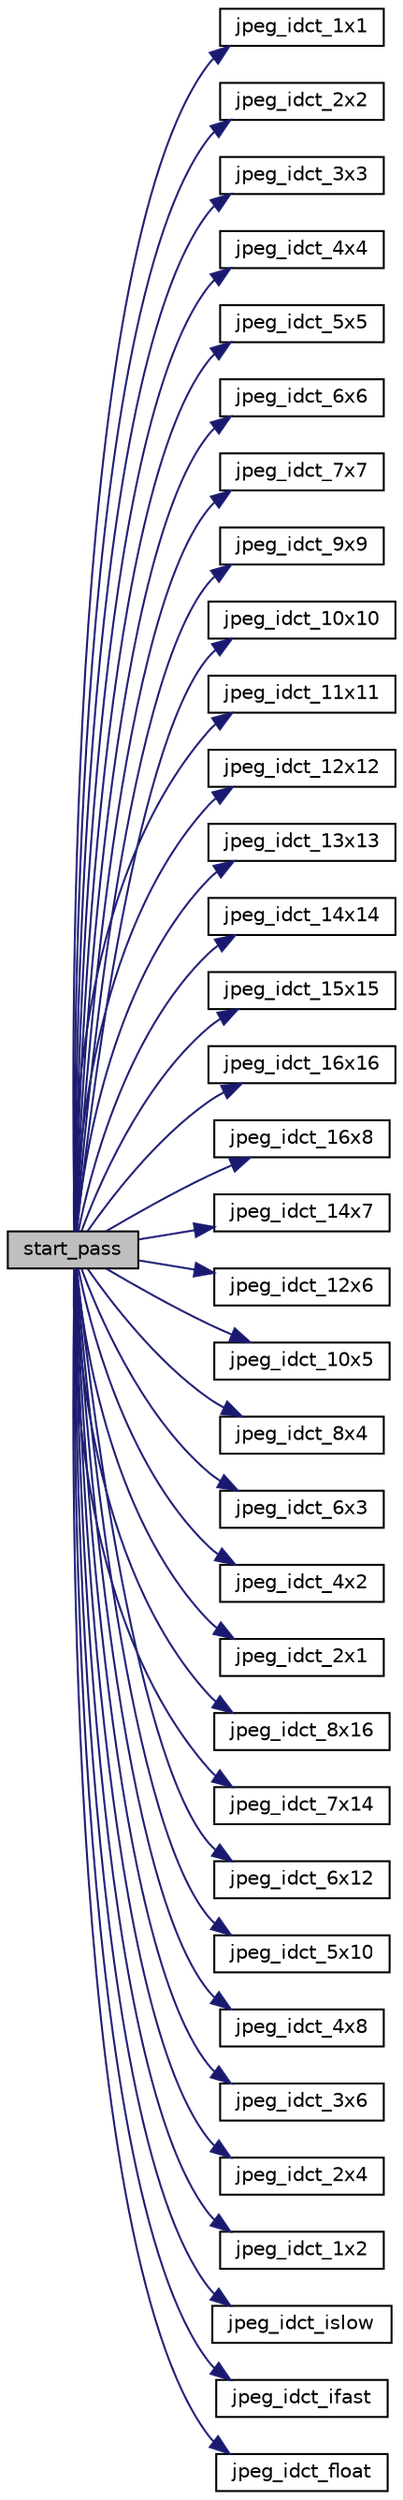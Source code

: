 digraph "start_pass"
{
 // LATEX_PDF_SIZE
  bgcolor="transparent";
  edge [fontname="Helvetica",fontsize="10",labelfontname="Helvetica",labelfontsize="10"];
  node [fontname="Helvetica",fontsize="10",shape=record];
  rankdir="LR";
  Node39 [label="start_pass",height=0.2,width=0.4,color="black", fillcolor="grey75", style="filled", fontcolor="black",tooltip=" "];
  Node39 -> Node40 [color="midnightblue",fontsize="10",style="solid",fontname="Helvetica"];
  Node40 [label="jpeg_idct_1x1",height=0.2,width=0.4,color="black",URL="$jidctint_8c.html#af9a63c07412baa2e94f4d39166ef6e3a",tooltip=" "];
  Node39 -> Node41 [color="midnightblue",fontsize="10",style="solid",fontname="Helvetica"];
  Node41 [label="jpeg_idct_2x2",height=0.2,width=0.4,color="black",URL="$jidctint_8c.html#a5b1d86f9a273e76c234cf68d21c1dc3d",tooltip=" "];
  Node39 -> Node42 [color="midnightblue",fontsize="10",style="solid",fontname="Helvetica"];
  Node42 [label="jpeg_idct_3x3",height=0.2,width=0.4,color="black",URL="$jidctint_8c.html#adef0e9f7803636f44d683fbe4e243a78",tooltip=" "];
  Node39 -> Node43 [color="midnightblue",fontsize="10",style="solid",fontname="Helvetica"];
  Node43 [label="jpeg_idct_4x4",height=0.2,width=0.4,color="black",URL="$jidctint_8c.html#a8fa3fcc5db2609416230cde10a9423d3",tooltip=" "];
  Node39 -> Node44 [color="midnightblue",fontsize="10",style="solid",fontname="Helvetica"];
  Node44 [label="jpeg_idct_5x5",height=0.2,width=0.4,color="black",URL="$jidctint_8c.html#a5c4727fe6b90a5d1ab047dc2d339fd59",tooltip=" "];
  Node39 -> Node45 [color="midnightblue",fontsize="10",style="solid",fontname="Helvetica"];
  Node45 [label="jpeg_idct_6x6",height=0.2,width=0.4,color="black",URL="$jidctint_8c.html#a7cd697c58de0b29bd830a1ae44ddacbb",tooltip=" "];
  Node39 -> Node46 [color="midnightblue",fontsize="10",style="solid",fontname="Helvetica"];
  Node46 [label="jpeg_idct_7x7",height=0.2,width=0.4,color="black",URL="$jidctint_8c.html#a09595563f29f5a7b4000521b53b3eb54",tooltip=" "];
  Node39 -> Node47 [color="midnightblue",fontsize="10",style="solid",fontname="Helvetica"];
  Node47 [label="jpeg_idct_9x9",height=0.2,width=0.4,color="black",URL="$jidctint_8c.html#a7b14bfe71bdee9e6451dd59375d2d0ca",tooltip=" "];
  Node39 -> Node48 [color="midnightblue",fontsize="10",style="solid",fontname="Helvetica"];
  Node48 [label="jpeg_idct_10x10",height=0.2,width=0.4,color="black",URL="$jidctint_8c.html#a960c8c676a4973b83d00cd920ae7882b",tooltip=" "];
  Node39 -> Node49 [color="midnightblue",fontsize="10",style="solid",fontname="Helvetica"];
  Node49 [label="jpeg_idct_11x11",height=0.2,width=0.4,color="black",URL="$jidctint_8c.html#a6da1348e92f995dfd23ca95c8ebc3178",tooltip=" "];
  Node39 -> Node50 [color="midnightblue",fontsize="10",style="solid",fontname="Helvetica"];
  Node50 [label="jpeg_idct_12x12",height=0.2,width=0.4,color="black",URL="$jidctint_8c.html#ac41005594866cfe25de4fb444de5e3b9",tooltip=" "];
  Node39 -> Node51 [color="midnightblue",fontsize="10",style="solid",fontname="Helvetica"];
  Node51 [label="jpeg_idct_13x13",height=0.2,width=0.4,color="black",URL="$jidctint_8c.html#af095e803e9b67e9d63d2d74f3388bcaa",tooltip=" "];
  Node39 -> Node52 [color="midnightblue",fontsize="10",style="solid",fontname="Helvetica"];
  Node52 [label="jpeg_idct_14x14",height=0.2,width=0.4,color="black",URL="$jidctint_8c.html#a37782f51f33c9a56c8d028bd3f6f0520",tooltip=" "];
  Node39 -> Node53 [color="midnightblue",fontsize="10",style="solid",fontname="Helvetica"];
  Node53 [label="jpeg_idct_15x15",height=0.2,width=0.4,color="black",URL="$jidctint_8c.html#ad19631562a83bb02ccb294c9a6e8b326",tooltip=" "];
  Node39 -> Node54 [color="midnightblue",fontsize="10",style="solid",fontname="Helvetica"];
  Node54 [label="jpeg_idct_16x16",height=0.2,width=0.4,color="black",URL="$jidctint_8c.html#ab56e97e1538d345e4871267f3d6e8590",tooltip=" "];
  Node39 -> Node55 [color="midnightblue",fontsize="10",style="solid",fontname="Helvetica"];
  Node55 [label="jpeg_idct_16x8",height=0.2,width=0.4,color="black",URL="$jidctint_8c.html#adf541a1dc2199d7cd66e8c32a61210f0",tooltip=" "];
  Node39 -> Node56 [color="midnightblue",fontsize="10",style="solid",fontname="Helvetica"];
  Node56 [label="jpeg_idct_14x7",height=0.2,width=0.4,color="black",URL="$jidctint_8c.html#a0d16345034a36c703e38828456815ccd",tooltip=" "];
  Node39 -> Node57 [color="midnightblue",fontsize="10",style="solid",fontname="Helvetica"];
  Node57 [label="jpeg_idct_12x6",height=0.2,width=0.4,color="black",URL="$jidctint_8c.html#a8bf7209e5e781992e74f654e7ea0473f",tooltip=" "];
  Node39 -> Node58 [color="midnightblue",fontsize="10",style="solid",fontname="Helvetica"];
  Node58 [label="jpeg_idct_10x5",height=0.2,width=0.4,color="black",URL="$jidctint_8c.html#ab57c9406ad80af22fa7116b2030f6843",tooltip=" "];
  Node39 -> Node59 [color="midnightblue",fontsize="10",style="solid",fontname="Helvetica"];
  Node59 [label="jpeg_idct_8x4",height=0.2,width=0.4,color="black",URL="$jidctint_8c.html#a5f483d1f8b4bfe19c0f5534d0bd4bf9f",tooltip=" "];
  Node39 -> Node60 [color="midnightblue",fontsize="10",style="solid",fontname="Helvetica"];
  Node60 [label="jpeg_idct_6x3",height=0.2,width=0.4,color="black",URL="$jidctint_8c.html#ac15da9cee838eb352535f4079fee9417",tooltip=" "];
  Node39 -> Node61 [color="midnightblue",fontsize="10",style="solid",fontname="Helvetica"];
  Node61 [label="jpeg_idct_4x2",height=0.2,width=0.4,color="black",URL="$jidctint_8c.html#a16f8d86b2de229af8a9b033e611a65dd",tooltip=" "];
  Node39 -> Node62 [color="midnightblue",fontsize="10",style="solid",fontname="Helvetica"];
  Node62 [label="jpeg_idct_2x1",height=0.2,width=0.4,color="black",URL="$jidctint_8c.html#af79a4d077b02f81593794829a13e1efb",tooltip=" "];
  Node39 -> Node63 [color="midnightblue",fontsize="10",style="solid",fontname="Helvetica"];
  Node63 [label="jpeg_idct_8x16",height=0.2,width=0.4,color="black",URL="$jidctint_8c.html#a9d001a856aa89a4983fe82df349c2a10",tooltip=" "];
  Node39 -> Node64 [color="midnightblue",fontsize="10",style="solid",fontname="Helvetica"];
  Node64 [label="jpeg_idct_7x14",height=0.2,width=0.4,color="black",URL="$jidctint_8c.html#a4910ad4abb00bb92a1ddd7a63e8e9702",tooltip=" "];
  Node39 -> Node65 [color="midnightblue",fontsize="10",style="solid",fontname="Helvetica"];
  Node65 [label="jpeg_idct_6x12",height=0.2,width=0.4,color="black",URL="$jidctint_8c.html#a59ffa274caa7d5898fd98870a4d121d5",tooltip=" "];
  Node39 -> Node66 [color="midnightblue",fontsize="10",style="solid",fontname="Helvetica"];
  Node66 [label="jpeg_idct_5x10",height=0.2,width=0.4,color="black",URL="$jidctint_8c.html#a31ed74386c71125a0a37891ca79d6f9b",tooltip=" "];
  Node39 -> Node67 [color="midnightblue",fontsize="10",style="solid",fontname="Helvetica"];
  Node67 [label="jpeg_idct_4x8",height=0.2,width=0.4,color="black",URL="$jidctint_8c.html#a26ea115f895e54bcd825c2522f83aa01",tooltip=" "];
  Node39 -> Node68 [color="midnightblue",fontsize="10",style="solid",fontname="Helvetica"];
  Node68 [label="jpeg_idct_3x6",height=0.2,width=0.4,color="black",URL="$jidctint_8c.html#ab42b2d7c3a0da1be92897a54627266c0",tooltip=" "];
  Node39 -> Node69 [color="midnightblue",fontsize="10",style="solid",fontname="Helvetica"];
  Node69 [label="jpeg_idct_2x4",height=0.2,width=0.4,color="black",URL="$jidctint_8c.html#a7a503c65f047804c55841c549b5e0c37",tooltip=" "];
  Node39 -> Node70 [color="midnightblue",fontsize="10",style="solid",fontname="Helvetica"];
  Node70 [label="jpeg_idct_1x2",height=0.2,width=0.4,color="black",URL="$jidctint_8c.html#ad911fb37f1e7c14abd8847b4cc35f4de",tooltip=" "];
  Node39 -> Node71 [color="midnightblue",fontsize="10",style="solid",fontname="Helvetica"];
  Node71 [label="jpeg_idct_islow",height=0.2,width=0.4,color="black",URL="$jidctint_8c.html#a744cd9ce29e044d436c454996bf1f6b6",tooltip=" "];
  Node39 -> Node72 [color="midnightblue",fontsize="10",style="solid",fontname="Helvetica"];
  Node72 [label="jpeg_idct_ifast",height=0.2,width=0.4,color="black",URL="$jidctfst_8c.html#a07c33cfab3e6e41831ecbcd883a38998",tooltip=" "];
  Node39 -> Node73 [color="midnightblue",fontsize="10",style="solid",fontname="Helvetica"];
  Node73 [label="jpeg_idct_float",height=0.2,width=0.4,color="black",URL="$jidctflt_8c.html#a38adfd755f3c9aa80b84fe0f62306229",tooltip=" "];
}
